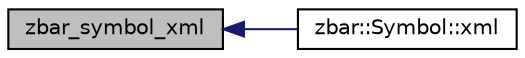 digraph G
{
  edge [fontname="Helvetica",fontsize="10",labelfontname="Helvetica",labelfontsize="10"];
  node [fontname="Helvetica",fontsize="10",shape=record];
  rankdir=LR;
  Node1 [label="zbar_symbol_xml",height=0.2,width=0.4,color="black", fillcolor="grey75", style="filled" fontcolor="black"];
  Node1 -> Node2 [dir=back,color="midnightblue",fontsize="10",style="solid",fontname="Helvetica"];
  Node2 [label="zbar::Symbol::xml",height=0.2,width=0.4,color="black", fillcolor="white", style="filled",URL="$classzbar_1_1_symbol.html#a718c35963549441d26f8e516fff77f8d",tooltip="see zbar_symbol_xml()."];
}
